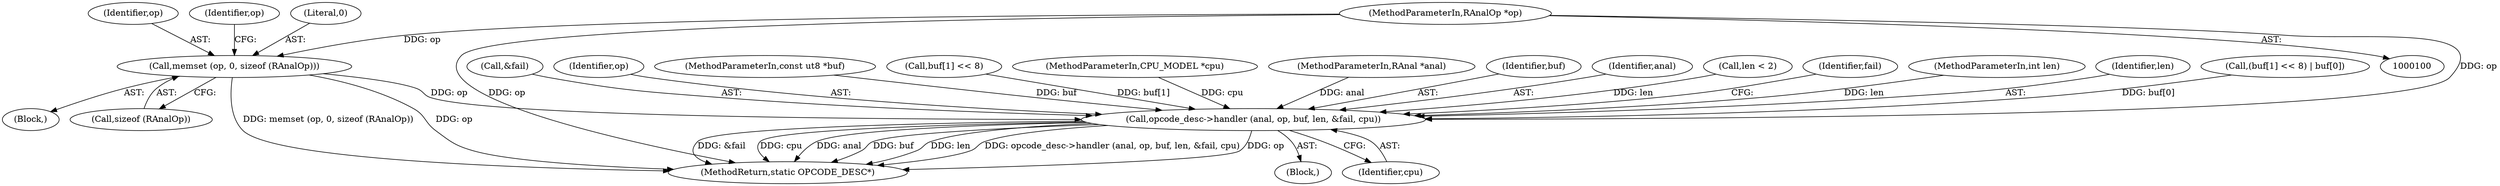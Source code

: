 digraph "0_radare2_b35530fa0681b27eba084de5527037ebfb397422@API" {
"1000130" [label="(Call,memset (op, 0, sizeof (RAnalOp)))"];
"1000102" [label="(MethodParameterIn,RAnalOp *op)"];
"1000221" [label="(Call,opcode_desc->handler (anal, op, buf, len, &fail, cpu))"];
"1000131" [label="(Identifier,op)"];
"1000226" [label="(Call,&fail)"];
"1000223" [label="(Identifier,op)"];
"1000137" [label="(Identifier,op)"];
"1000221" [label="(Call,opcode_desc->handler (anal, op, buf, len, &fail, cpu))"];
"1000104" [label="(MethodParameterIn,const ut8 *buf)"];
"1000102" [label="(MethodParameterIn,RAnalOp *op)"];
"1000175" [label="(Block,)"];
"1000120" [label="(Call,buf[1] << 8)"];
"1000106" [label="(MethodParameterIn,CPU_MODEL *cpu)"];
"1000101" [label="(MethodParameterIn,RAnal *anal)"];
"1000130" [label="(Call,memset (op, 0, sizeof (RAnalOp)))"];
"1000224" [label="(Identifier,buf)"];
"1000132" [label="(Literal,0)"];
"1000222" [label="(Identifier,anal)"];
"1000110" [label="(Call,len < 2)"];
"1000230" [label="(Identifier,fail)"];
"1000105" [label="(MethodParameterIn,int len)"];
"1000133" [label="(Call,sizeof (RAnalOp))"];
"1000225" [label="(Identifier,len)"];
"1000228" [label="(Identifier,cpu)"];
"1000119" [label="(Call,(buf[1] << 8) | buf[0])"];
"1000107" [label="(Block,)"];
"1000360" [label="(MethodReturn,static OPCODE_DESC*)"];
"1000130" -> "1000107"  [label="AST: "];
"1000130" -> "1000133"  [label="CFG: "];
"1000131" -> "1000130"  [label="AST: "];
"1000132" -> "1000130"  [label="AST: "];
"1000133" -> "1000130"  [label="AST: "];
"1000137" -> "1000130"  [label="CFG: "];
"1000130" -> "1000360"  [label="DDG: memset (op, 0, sizeof (RAnalOp))"];
"1000130" -> "1000360"  [label="DDG: op"];
"1000102" -> "1000130"  [label="DDG: op"];
"1000130" -> "1000221"  [label="DDG: op"];
"1000102" -> "1000100"  [label="AST: "];
"1000102" -> "1000360"  [label="DDG: op"];
"1000102" -> "1000221"  [label="DDG: op"];
"1000221" -> "1000175"  [label="AST: "];
"1000221" -> "1000228"  [label="CFG: "];
"1000222" -> "1000221"  [label="AST: "];
"1000223" -> "1000221"  [label="AST: "];
"1000224" -> "1000221"  [label="AST: "];
"1000225" -> "1000221"  [label="AST: "];
"1000226" -> "1000221"  [label="AST: "];
"1000228" -> "1000221"  [label="AST: "];
"1000230" -> "1000221"  [label="CFG: "];
"1000221" -> "1000360"  [label="DDG: len"];
"1000221" -> "1000360"  [label="DDG: opcode_desc->handler (anal, op, buf, len, &fail, cpu)"];
"1000221" -> "1000360"  [label="DDG: op"];
"1000221" -> "1000360"  [label="DDG: &fail"];
"1000221" -> "1000360"  [label="DDG: cpu"];
"1000221" -> "1000360"  [label="DDG: anal"];
"1000221" -> "1000360"  [label="DDG: buf"];
"1000101" -> "1000221"  [label="DDG: anal"];
"1000119" -> "1000221"  [label="DDG: buf[0]"];
"1000120" -> "1000221"  [label="DDG: buf[1]"];
"1000104" -> "1000221"  [label="DDG: buf"];
"1000110" -> "1000221"  [label="DDG: len"];
"1000105" -> "1000221"  [label="DDG: len"];
"1000106" -> "1000221"  [label="DDG: cpu"];
}
